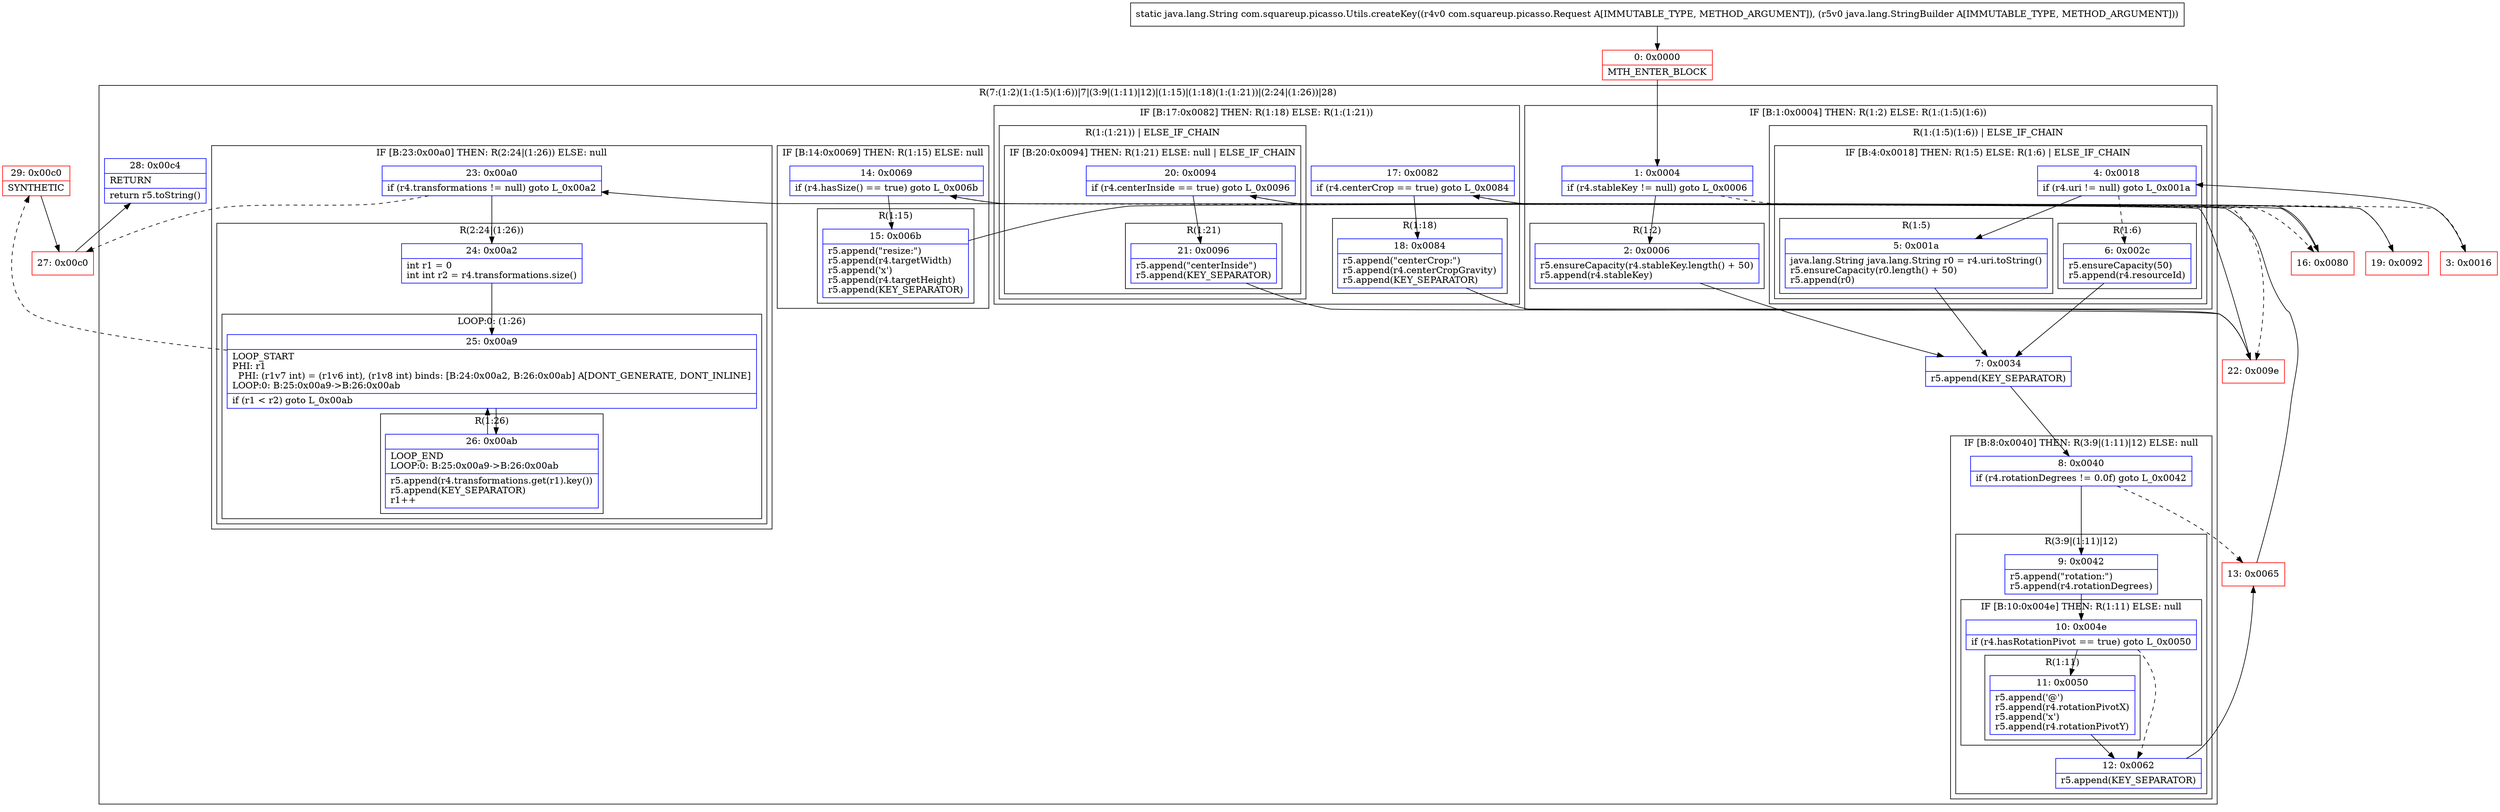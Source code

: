 digraph "CFG forcom.squareup.picasso.Utils.createKey(Lcom\/squareup\/picasso\/Request;Ljava\/lang\/StringBuilder;)Ljava\/lang\/String;" {
subgraph cluster_Region_1709748362 {
label = "R(7:(1:2)(1:(1:5)(1:6))|7|(3:9|(1:11)|12)|(1:15)|(1:18)(1:(1:21))|(2:24|(1:26))|28)";
node [shape=record,color=blue];
subgraph cluster_IfRegion_2106538270 {
label = "IF [B:1:0x0004] THEN: R(1:2) ELSE: R(1:(1:5)(1:6))";
node [shape=record,color=blue];
Node_1 [shape=record,label="{1\:\ 0x0004|if (r4.stableKey != null) goto L_0x0006\l}"];
subgraph cluster_Region_2095799333 {
label = "R(1:2)";
node [shape=record,color=blue];
Node_2 [shape=record,label="{2\:\ 0x0006|r5.ensureCapacity(r4.stableKey.length() + 50)\lr5.append(r4.stableKey)\l}"];
}
subgraph cluster_Region_1034834647 {
label = "R(1:(1:5)(1:6)) | ELSE_IF_CHAIN\l";
node [shape=record,color=blue];
subgraph cluster_IfRegion_493017352 {
label = "IF [B:4:0x0018] THEN: R(1:5) ELSE: R(1:6) | ELSE_IF_CHAIN\l";
node [shape=record,color=blue];
Node_4 [shape=record,label="{4\:\ 0x0018|if (r4.uri != null) goto L_0x001a\l}"];
subgraph cluster_Region_1263436215 {
label = "R(1:5)";
node [shape=record,color=blue];
Node_5 [shape=record,label="{5\:\ 0x001a|java.lang.String java.lang.String r0 = r4.uri.toString()\lr5.ensureCapacity(r0.length() + 50)\lr5.append(r0)\l}"];
}
subgraph cluster_Region_429999219 {
label = "R(1:6)";
node [shape=record,color=blue];
Node_6 [shape=record,label="{6\:\ 0x002c|r5.ensureCapacity(50)\lr5.append(r4.resourceId)\l}"];
}
}
}
}
Node_7 [shape=record,label="{7\:\ 0x0034|r5.append(KEY_SEPARATOR)\l}"];
subgraph cluster_IfRegion_1066219798 {
label = "IF [B:8:0x0040] THEN: R(3:9|(1:11)|12) ELSE: null";
node [shape=record,color=blue];
Node_8 [shape=record,label="{8\:\ 0x0040|if (r4.rotationDegrees != 0.0f) goto L_0x0042\l}"];
subgraph cluster_Region_1895492826 {
label = "R(3:9|(1:11)|12)";
node [shape=record,color=blue];
Node_9 [shape=record,label="{9\:\ 0x0042|r5.append(\"rotation:\")\lr5.append(r4.rotationDegrees)\l}"];
subgraph cluster_IfRegion_2078003540 {
label = "IF [B:10:0x004e] THEN: R(1:11) ELSE: null";
node [shape=record,color=blue];
Node_10 [shape=record,label="{10\:\ 0x004e|if (r4.hasRotationPivot == true) goto L_0x0050\l}"];
subgraph cluster_Region_1749717120 {
label = "R(1:11)";
node [shape=record,color=blue];
Node_11 [shape=record,label="{11\:\ 0x0050|r5.append('@')\lr5.append(r4.rotationPivotX)\lr5.append('x')\lr5.append(r4.rotationPivotY)\l}"];
}
}
Node_12 [shape=record,label="{12\:\ 0x0062|r5.append(KEY_SEPARATOR)\l}"];
}
}
subgraph cluster_IfRegion_1046036758 {
label = "IF [B:14:0x0069] THEN: R(1:15) ELSE: null";
node [shape=record,color=blue];
Node_14 [shape=record,label="{14\:\ 0x0069|if (r4.hasSize() == true) goto L_0x006b\l}"];
subgraph cluster_Region_425915963 {
label = "R(1:15)";
node [shape=record,color=blue];
Node_15 [shape=record,label="{15\:\ 0x006b|r5.append(\"resize:\")\lr5.append(r4.targetWidth)\lr5.append('x')\lr5.append(r4.targetHeight)\lr5.append(KEY_SEPARATOR)\l}"];
}
}
subgraph cluster_IfRegion_1008129330 {
label = "IF [B:17:0x0082] THEN: R(1:18) ELSE: R(1:(1:21))";
node [shape=record,color=blue];
Node_17 [shape=record,label="{17\:\ 0x0082|if (r4.centerCrop == true) goto L_0x0084\l}"];
subgraph cluster_Region_6589600 {
label = "R(1:18)";
node [shape=record,color=blue];
Node_18 [shape=record,label="{18\:\ 0x0084|r5.append(\"centerCrop:\")\lr5.append(r4.centerCropGravity)\lr5.append(KEY_SEPARATOR)\l}"];
}
subgraph cluster_Region_1950432331 {
label = "R(1:(1:21)) | ELSE_IF_CHAIN\l";
node [shape=record,color=blue];
subgraph cluster_IfRegion_2057101270 {
label = "IF [B:20:0x0094] THEN: R(1:21) ELSE: null | ELSE_IF_CHAIN\l";
node [shape=record,color=blue];
Node_20 [shape=record,label="{20\:\ 0x0094|if (r4.centerInside == true) goto L_0x0096\l}"];
subgraph cluster_Region_1890138866 {
label = "R(1:21)";
node [shape=record,color=blue];
Node_21 [shape=record,label="{21\:\ 0x0096|r5.append(\"centerInside\")\lr5.append(KEY_SEPARATOR)\l}"];
}
}
}
}
subgraph cluster_IfRegion_1410120139 {
label = "IF [B:23:0x00a0] THEN: R(2:24|(1:26)) ELSE: null";
node [shape=record,color=blue];
Node_23 [shape=record,label="{23\:\ 0x00a0|if (r4.transformations != null) goto L_0x00a2\l}"];
subgraph cluster_Region_1077650465 {
label = "R(2:24|(1:26))";
node [shape=record,color=blue];
Node_24 [shape=record,label="{24\:\ 0x00a2|int r1 = 0\lint int r2 = r4.transformations.size()\l}"];
subgraph cluster_LoopRegion_1333637333 {
label = "LOOP:0: (1:26)";
node [shape=record,color=blue];
Node_25 [shape=record,label="{25\:\ 0x00a9|LOOP_START\lPHI: r1 \l  PHI: (r1v7 int) = (r1v6 int), (r1v8 int) binds: [B:24:0x00a2, B:26:0x00ab] A[DONT_GENERATE, DONT_INLINE]\lLOOP:0: B:25:0x00a9\-\>B:26:0x00ab\l|if (r1 \< r2) goto L_0x00ab\l}"];
subgraph cluster_Region_354088693 {
label = "R(1:26)";
node [shape=record,color=blue];
Node_26 [shape=record,label="{26\:\ 0x00ab|LOOP_END\lLOOP:0: B:25:0x00a9\-\>B:26:0x00ab\l|r5.append(r4.transformations.get(r1).key())\lr5.append(KEY_SEPARATOR)\lr1++\l}"];
}
}
}
}
Node_28 [shape=record,label="{28\:\ 0x00c4|RETURN\l|return r5.toString()\l}"];
}
Node_0 [shape=record,color=red,label="{0\:\ 0x0000|MTH_ENTER_BLOCK\l}"];
Node_3 [shape=record,color=red,label="{3\:\ 0x0016}"];
Node_13 [shape=record,color=red,label="{13\:\ 0x0065}"];
Node_16 [shape=record,color=red,label="{16\:\ 0x0080}"];
Node_19 [shape=record,color=red,label="{19\:\ 0x0092}"];
Node_22 [shape=record,color=red,label="{22\:\ 0x009e}"];
Node_27 [shape=record,color=red,label="{27\:\ 0x00c0}"];
Node_29 [shape=record,color=red,label="{29\:\ 0x00c0|SYNTHETIC\l}"];
MethodNode[shape=record,label="{static java.lang.String com.squareup.picasso.Utils.createKey((r4v0 com.squareup.picasso.Request A[IMMUTABLE_TYPE, METHOD_ARGUMENT]), (r5v0 java.lang.StringBuilder A[IMMUTABLE_TYPE, METHOD_ARGUMENT])) }"];
MethodNode -> Node_0;
Node_1 -> Node_2;
Node_1 -> Node_3[style=dashed];
Node_2 -> Node_7;
Node_4 -> Node_5;
Node_4 -> Node_6[style=dashed];
Node_5 -> Node_7;
Node_6 -> Node_7;
Node_7 -> Node_8;
Node_8 -> Node_9;
Node_8 -> Node_13[style=dashed];
Node_9 -> Node_10;
Node_10 -> Node_11;
Node_10 -> Node_12[style=dashed];
Node_11 -> Node_12;
Node_12 -> Node_13;
Node_14 -> Node_15;
Node_14 -> Node_16[style=dashed];
Node_15 -> Node_16;
Node_17 -> Node_18;
Node_17 -> Node_19[style=dashed];
Node_18 -> Node_22;
Node_20 -> Node_21;
Node_20 -> Node_22[style=dashed];
Node_21 -> Node_22;
Node_23 -> Node_24;
Node_23 -> Node_27[style=dashed];
Node_24 -> Node_25;
Node_25 -> Node_26;
Node_25 -> Node_29[style=dashed];
Node_26 -> Node_25;
Node_0 -> Node_1;
Node_3 -> Node_4;
Node_13 -> Node_14;
Node_16 -> Node_17;
Node_19 -> Node_20;
Node_22 -> Node_23;
Node_27 -> Node_28;
Node_29 -> Node_27;
}

